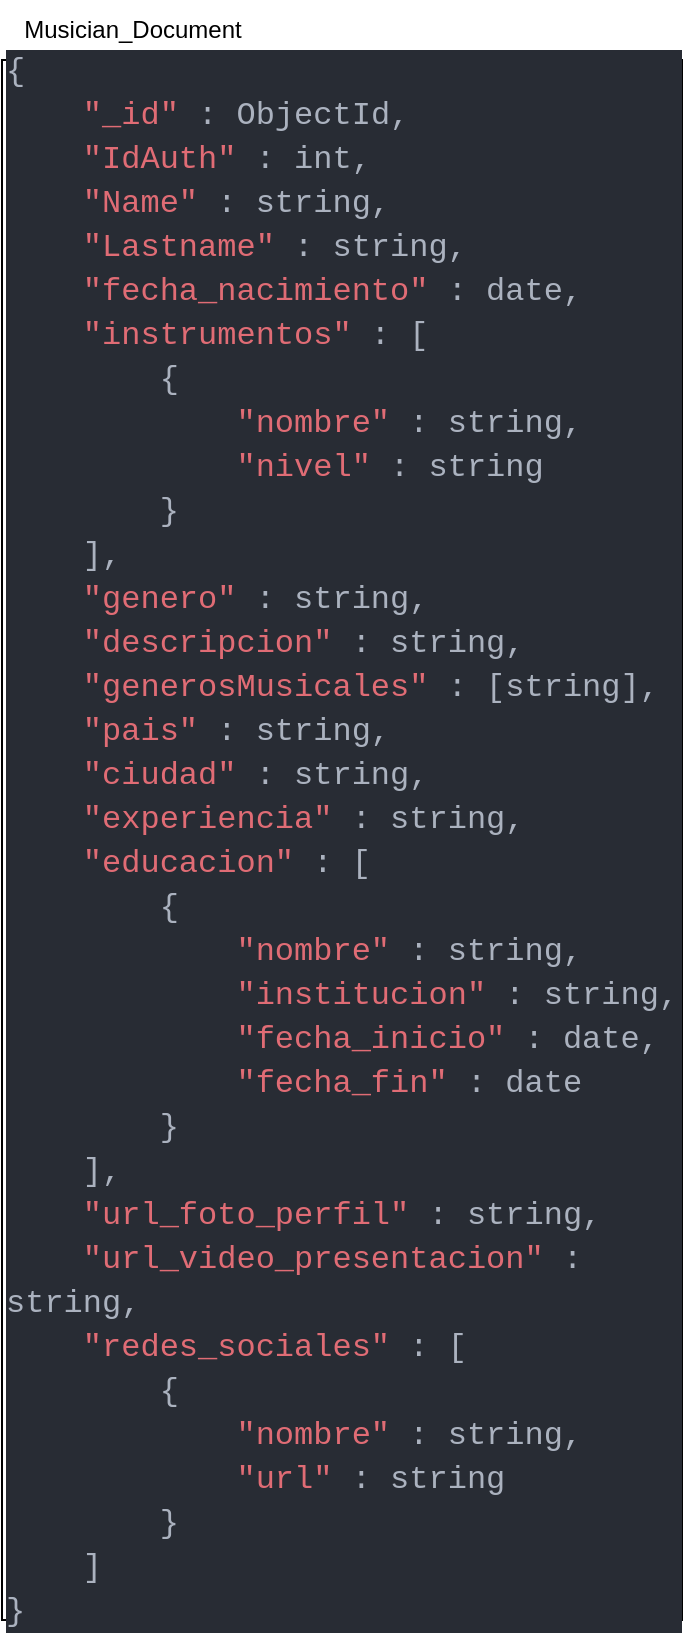 <mxfile version="20.8.16" type="device"><diagram name="Página-1" id="5JbE0YPwjtw_ZdSgKkAG"><mxGraphModel dx="1036" dy="654" grid="1" gridSize="10" guides="1" tooltips="1" connect="1" arrows="1" fold="1" page="1" pageScale="1" pageWidth="1654" pageHeight="1169" math="0" shadow="0"><root><mxCell id="0"/><mxCell id="1" parent="0"/><mxCell id="Z-LXdz56unj2rSngP_eo-1" value="&lt;div style=&quot;background-color: rgb(40, 44, 52); font-family: Consolas, &amp;quot;Courier New&amp;quot;, monospace; font-size: 16px; line-height: 22px;&quot;&gt;&lt;div style=&quot;color: rgb(171, 178, 191);&quot;&gt;{&lt;/div&gt;&lt;div style=&quot;&quot;&gt;&lt;span style=&quot;color: rgb(171, 178, 191);&quot;&gt;&amp;nbsp; &amp;nbsp; &lt;/span&gt;&lt;font color=&quot;#e06c75&quot;&gt;&quot;_id&quot;&lt;/font&gt;&lt;font color=&quot;#abb2bf&quot;&gt; : ObjectId,&lt;/font&gt;&lt;/div&gt;&lt;div style=&quot;color: rgb(171, 178, 191);&quot;&gt;&amp;nbsp; &amp;nbsp; &lt;span style=&quot;color: #e06c75;&quot;&gt;&quot;IdAuth&quot;&lt;/span&gt; : int,&lt;/div&gt;&lt;div style=&quot;&quot;&gt;&lt;span style=&quot;color: rgb(171, 178, 191);&quot;&gt;&amp;nbsp; &amp;nbsp;&amp;nbsp;&lt;/span&gt;&lt;font color=&quot;#e06c75&quot;&gt;&quot;Name&quot;&lt;/font&gt;&lt;font color=&quot;#abb2bf&quot;&gt;&amp;nbsp;: string,&lt;/font&gt;&lt;br&gt;&lt;/div&gt;&lt;div style=&quot;&quot;&gt;&lt;span style=&quot;color: rgb(171, 178, 191);&quot;&gt;&amp;nbsp; &amp;nbsp;&amp;nbsp;&lt;/span&gt;&lt;font color=&quot;#e06c75&quot;&gt;&quot;Lastname&quot;&lt;/font&gt;&lt;font color=&quot;#abb2bf&quot;&gt;&amp;nbsp;: string,&lt;/font&gt;&lt;br&gt;&lt;/div&gt;&lt;div style=&quot;color: rgb(171, 178, 191);&quot;&gt;&amp;nbsp; &amp;nbsp; &lt;span style=&quot;color: #e06c75;&quot;&gt;&quot;fecha_nacimiento&quot;&lt;/span&gt; : date,&lt;/div&gt;&lt;div style=&quot;color: rgb(171, 178, 191);&quot;&gt;&amp;nbsp; &amp;nbsp; &lt;span style=&quot;color: #e06c75;&quot;&gt;&quot;instrumentos&quot;&lt;/span&gt; : [&lt;/div&gt;&lt;div style=&quot;color: rgb(171, 178, 191);&quot;&gt;&amp;nbsp; &amp;nbsp; &amp;nbsp; &amp;nbsp; {&lt;/div&gt;&lt;div style=&quot;color: rgb(171, 178, 191);&quot;&gt;&amp;nbsp; &amp;nbsp; &amp;nbsp; &amp;nbsp; &amp;nbsp; &amp;nbsp; &lt;span style=&quot;color: #e06c75;&quot;&gt;&quot;nombre&quot;&lt;/span&gt; : string,&lt;/div&gt;&lt;div style=&quot;color: rgb(171, 178, 191);&quot;&gt;&amp;nbsp; &amp;nbsp; &amp;nbsp; &amp;nbsp; &amp;nbsp; &amp;nbsp; &lt;span style=&quot;color: #e06c75;&quot;&gt;&quot;nivel&quot;&lt;/span&gt; : string&lt;/div&gt;&lt;div style=&quot;color: rgb(171, 178, 191);&quot;&gt;&amp;nbsp; &amp;nbsp; &amp;nbsp; &amp;nbsp; }&lt;/div&gt;&lt;div style=&quot;color: rgb(171, 178, 191);&quot;&gt;&amp;nbsp; &amp;nbsp; ],&lt;/div&gt;&lt;div style=&quot;&quot;&gt;&lt;font color=&quot;#abb2bf&quot;&gt;&amp;nbsp; &amp;nbsp;&amp;nbsp;&lt;/font&gt;&lt;font color=&quot;#e06c75&quot;&gt;&quot;genero&quot;&lt;/font&gt;&lt;font color=&quot;#abb2bf&quot;&gt;&amp;nbsp;: string,&lt;/font&gt;&lt;br&gt;&lt;/div&gt;&lt;div style=&quot;&quot;&gt;&lt;font color=&quot;#abb2bf&quot;&gt;&amp;nbsp; &amp;nbsp;&amp;nbsp;&lt;/font&gt;&lt;font color=&quot;#e06c75&quot;&gt;&quot;descripcion&quot;&lt;/font&gt;&lt;font color=&quot;#abb2bf&quot;&gt;&amp;nbsp;: string,&lt;/font&gt;&lt;font color=&quot;#abb2bf&quot;&gt;&lt;br&gt;&lt;/font&gt;&lt;/div&gt;&lt;div style=&quot;color: rgb(171, 178, 191);&quot;&gt;&amp;nbsp; &amp;nbsp; &lt;span style=&quot;color: #e06c75;&quot;&gt;&quot;generosMusicales&quot;&lt;/span&gt; : [string],&lt;/div&gt;&lt;div style=&quot;color: rgb(171, 178, 191);&quot;&gt;&amp;nbsp; &amp;nbsp; &lt;span style=&quot;color: #e06c75;&quot;&gt;&quot;pais&quot;&lt;/span&gt; : string,&lt;/div&gt;&lt;div style=&quot;color: rgb(171, 178, 191);&quot;&gt;&amp;nbsp; &amp;nbsp; &lt;span style=&quot;color: #e06c75;&quot;&gt;&quot;ciudad&quot;&lt;/span&gt; : string,&lt;/div&gt;&lt;div style=&quot;color: rgb(171, 178, 191);&quot;&gt;&amp;nbsp; &amp;nbsp; &lt;span style=&quot;color: #e06c75;&quot;&gt;&quot;experiencia&quot;&lt;/span&gt; : string,&lt;/div&gt;&lt;div style=&quot;color: rgb(171, 178, 191);&quot;&gt;&amp;nbsp; &amp;nbsp; &lt;span style=&quot;color: #e06c75;&quot;&gt;&quot;educacion&quot;&lt;/span&gt; : [&lt;/div&gt;&lt;div style=&quot;color: rgb(171, 178, 191);&quot;&gt;&amp;nbsp; &amp;nbsp; &amp;nbsp; &amp;nbsp; {&lt;/div&gt;&lt;div style=&quot;color: rgb(171, 178, 191);&quot;&gt;&amp;nbsp; &amp;nbsp; &amp;nbsp; &amp;nbsp; &amp;nbsp; &amp;nbsp; &lt;span style=&quot;color: #e06c75;&quot;&gt;&quot;nombre&quot;&lt;/span&gt; : string,&lt;/div&gt;&lt;div style=&quot;color: rgb(171, 178, 191);&quot;&gt;&amp;nbsp; &amp;nbsp; &amp;nbsp; &amp;nbsp; &amp;nbsp; &amp;nbsp; &lt;span style=&quot;color: #e06c75;&quot;&gt;&quot;institucion&quot;&lt;/span&gt; : string,&lt;/div&gt;&lt;div style=&quot;color: rgb(171, 178, 191);&quot;&gt;&amp;nbsp; &amp;nbsp; &amp;nbsp; &amp;nbsp; &amp;nbsp; &amp;nbsp; &lt;span style=&quot;color: #e06c75;&quot;&gt;&quot;fecha_inicio&quot;&lt;/span&gt; : date,&lt;/div&gt;&lt;div style=&quot;color: rgb(171, 178, 191);&quot;&gt;&amp;nbsp; &amp;nbsp; &amp;nbsp; &amp;nbsp; &amp;nbsp; &amp;nbsp; &lt;span style=&quot;color: #e06c75;&quot;&gt;&quot;fecha_fin&quot;&lt;/span&gt; : date&lt;/div&gt;&lt;div style=&quot;color: rgb(171, 178, 191);&quot;&gt;&amp;nbsp; &amp;nbsp; &amp;nbsp; &amp;nbsp; }&lt;/div&gt;&lt;div style=&quot;color: rgb(171, 178, 191);&quot;&gt;&amp;nbsp; &amp;nbsp; ],&lt;/div&gt;&lt;div style=&quot;color: rgb(171, 178, 191);&quot;&gt;&amp;nbsp; &amp;nbsp; &lt;span style=&quot;color: #e06c75;&quot;&gt;&quot;url_foto_perfil&quot;&lt;/span&gt; : string,&lt;/div&gt;&lt;div style=&quot;color: rgb(171, 178, 191);&quot;&gt;&amp;nbsp; &amp;nbsp; &lt;span style=&quot;color: #e06c75;&quot;&gt;&quot;url_video_presentacion&quot;&lt;/span&gt; : string,&lt;/div&gt;&lt;div style=&quot;color: rgb(171, 178, 191);&quot;&gt;&amp;nbsp; &amp;nbsp; &lt;span style=&quot;color: #e06c75;&quot;&gt;&quot;redes_sociales&quot;&lt;/span&gt; : [&lt;/div&gt;&lt;div style=&quot;color: rgb(171, 178, 191);&quot;&gt;&amp;nbsp; &amp;nbsp; &amp;nbsp; &amp;nbsp; {&lt;/div&gt;&lt;div style=&quot;color: rgb(171, 178, 191);&quot;&gt;&amp;nbsp; &amp;nbsp; &amp;nbsp; &amp;nbsp; &amp;nbsp; &amp;nbsp; &lt;span style=&quot;color: #e06c75;&quot;&gt;&quot;nombre&quot;&lt;/span&gt; : string,&lt;/div&gt;&lt;div style=&quot;color: rgb(171, 178, 191);&quot;&gt;&amp;nbsp; &amp;nbsp; &amp;nbsp; &amp;nbsp; &amp;nbsp; &amp;nbsp; &lt;span style=&quot;color: #e06c75;&quot;&gt;&quot;url&quot;&lt;/span&gt; : string&lt;/div&gt;&lt;div style=&quot;color: rgb(171, 178, 191);&quot;&gt;&amp;nbsp; &amp;nbsp; &amp;nbsp; &amp;nbsp; }&lt;/div&gt;&lt;div style=&quot;color: rgb(171, 178, 191);&quot;&gt;&amp;nbsp; &amp;nbsp; ]&lt;/div&gt;&lt;div style=&quot;color: rgb(171, 178, 191);&quot;&gt;}&lt;/div&gt;&lt;/div&gt;" style="rounded=0;whiteSpace=wrap;html=1;align=left;" parent="1" vertex="1"><mxGeometry x="430" y="240" width="340" height="780" as="geometry"/></mxCell><mxCell id="Z-LXdz56unj2rSngP_eo-2" value="Musician_Document" style="text;html=1;align=center;verticalAlign=middle;resizable=0;points=[];autosize=1;strokeColor=none;fillColor=none;" parent="1" vertex="1"><mxGeometry x="430" y="210" width="130" height="30" as="geometry"/></mxCell></root></mxGraphModel></diagram></mxfile>
